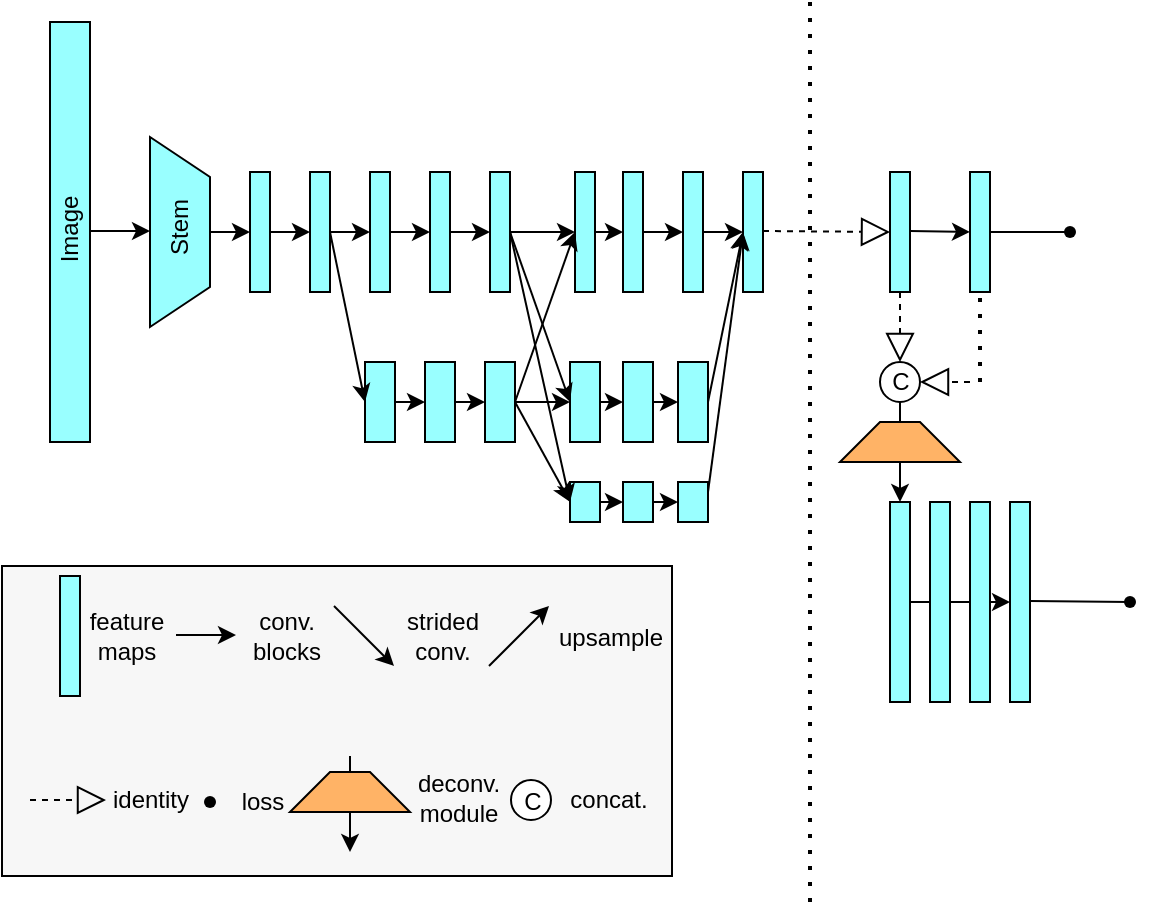 <mxfile version="20.5.1" type="github">
  <diagram id="y7Tzce6V953UnGqiBODy" name="第 1 页">
    <mxGraphModel dx="1449" dy="642" grid="1" gridSize="10" guides="1" tooltips="1" connect="1" arrows="1" fold="1" page="1" pageScale="1" pageWidth="827" pageHeight="1169" math="0" shadow="0">
      <root>
        <mxCell id="0" />
        <mxCell id="1" parent="0" />
        <mxCell id="uJVuhmTzln1EmqS2y94v-161" value="" style="rounded=0;whiteSpace=wrap;html=1;fillColor=#F7F7F7;" vertex="1" parent="1">
          <mxGeometry x="46" y="452" width="335" height="155" as="geometry" />
        </mxCell>
        <mxCell id="uJVuhmTzln1EmqS2y94v-1" value="" style="rounded=0;whiteSpace=wrap;html=1;fillColor=#99FFFF;" vertex="1" parent="1">
          <mxGeometry x="70" y="180" width="20" height="210" as="geometry" />
        </mxCell>
        <mxCell id="uJVuhmTzln1EmqS2y94v-39" style="edgeStyle=orthogonalEdgeStyle;rounded=0;orthogonalLoop=1;jettySize=auto;html=1;exitX=0.5;exitY=0;exitDx=0;exitDy=0;entryX=0;entryY=0.5;entryDx=0;entryDy=0;" edge="1" parent="1" source="uJVuhmTzln1EmqS2y94v-5" target="uJVuhmTzln1EmqS2y94v-26">
          <mxGeometry relative="1" as="geometry" />
        </mxCell>
        <mxCell id="uJVuhmTzln1EmqS2y94v-5" value="" style="shape=trapezoid;perimeter=trapezoidPerimeter;whiteSpace=wrap;html=1;fixedSize=1;direction=south;fillColor=#99FFFF;" vertex="1" parent="1">
          <mxGeometry x="120" y="237.5" width="30" height="95" as="geometry" />
        </mxCell>
        <mxCell id="uJVuhmTzln1EmqS2y94v-8" value="" style="endArrow=classic;html=1;rounded=0;exitX=1;exitY=0.5;exitDx=0;exitDy=0;" edge="1" parent="1">
          <mxGeometry width="50" height="50" relative="1" as="geometry">
            <mxPoint x="90" y="284.5" as="sourcePoint" />
            <mxPoint x="120" y="284.5" as="targetPoint" />
          </mxGeometry>
        </mxCell>
        <mxCell id="uJVuhmTzln1EmqS2y94v-20" value="" style="endArrow=classic;html=1;rounded=0;exitX=1;exitY=0.5;exitDx=0;exitDy=0;entryX=0;entryY=0.5;entryDx=0;entryDy=0;" edge="1" parent="1" target="uJVuhmTzln1EmqS2y94v-95">
          <mxGeometry width="50" height="50" relative="1" as="geometry">
            <mxPoint x="500" y="284.5" as="sourcePoint" />
            <mxPoint x="520" y="285" as="targetPoint" />
          </mxGeometry>
        </mxCell>
        <mxCell id="uJVuhmTzln1EmqS2y94v-40" style="edgeStyle=orthogonalEdgeStyle;rounded=0;orthogonalLoop=1;jettySize=auto;html=1;exitX=1;exitY=0.5;exitDx=0;exitDy=0;entryX=0;entryY=0.5;entryDx=0;entryDy=0;" edge="1" parent="1" source="uJVuhmTzln1EmqS2y94v-26" target="uJVuhmTzln1EmqS2y94v-30">
          <mxGeometry relative="1" as="geometry" />
        </mxCell>
        <mxCell id="uJVuhmTzln1EmqS2y94v-26" value="" style="rounded=0;whiteSpace=wrap;html=1;fillColor=#99FFFF;" vertex="1" parent="1">
          <mxGeometry x="170" y="255" width="10" height="60" as="geometry" />
        </mxCell>
        <mxCell id="uJVuhmTzln1EmqS2y94v-62" style="edgeStyle=orthogonalEdgeStyle;rounded=0;orthogonalLoop=1;jettySize=auto;html=1;exitX=1;exitY=0.5;exitDx=0;exitDy=0;entryX=0;entryY=0.5;entryDx=0;entryDy=0;" edge="1" parent="1" source="uJVuhmTzln1EmqS2y94v-29" target="uJVuhmTzln1EmqS2y94v-52">
          <mxGeometry relative="1" as="geometry" />
        </mxCell>
        <mxCell id="uJVuhmTzln1EmqS2y94v-29" value="" style="rounded=0;whiteSpace=wrap;html=1;fillColor=#99FFFF;" vertex="1" parent="1">
          <mxGeometry x="227.5" y="350" width="15" height="40" as="geometry" />
        </mxCell>
        <mxCell id="uJVuhmTzln1EmqS2y94v-41" style="edgeStyle=orthogonalEdgeStyle;rounded=0;orthogonalLoop=1;jettySize=auto;html=1;exitX=1;exitY=0.5;exitDx=0;exitDy=0;entryX=0;entryY=0.5;entryDx=0;entryDy=0;" edge="1" parent="1" source="uJVuhmTzln1EmqS2y94v-30" target="uJVuhmTzln1EmqS2y94v-31">
          <mxGeometry relative="1" as="geometry" />
        </mxCell>
        <mxCell id="uJVuhmTzln1EmqS2y94v-30" value="" style="rounded=0;whiteSpace=wrap;html=1;fillColor=#99FFFF;" vertex="1" parent="1">
          <mxGeometry x="200" y="255" width="10" height="60" as="geometry" />
        </mxCell>
        <mxCell id="uJVuhmTzln1EmqS2y94v-42" style="edgeStyle=orthogonalEdgeStyle;rounded=0;orthogonalLoop=1;jettySize=auto;html=1;exitX=1;exitY=0.5;exitDx=0;exitDy=0;entryX=0;entryY=0.5;entryDx=0;entryDy=0;" edge="1" parent="1" source="uJVuhmTzln1EmqS2y94v-31" target="uJVuhmTzln1EmqS2y94v-32">
          <mxGeometry relative="1" as="geometry" />
        </mxCell>
        <mxCell id="uJVuhmTzln1EmqS2y94v-31" value="" style="rounded=0;whiteSpace=wrap;html=1;fillColor=#99FFFF;" vertex="1" parent="1">
          <mxGeometry x="230" y="255" width="10" height="60" as="geometry" />
        </mxCell>
        <mxCell id="uJVuhmTzln1EmqS2y94v-43" style="edgeStyle=orthogonalEdgeStyle;rounded=0;orthogonalLoop=1;jettySize=auto;html=1;exitX=1;exitY=0.5;exitDx=0;exitDy=0;entryX=0;entryY=0.5;entryDx=0;entryDy=0;" edge="1" parent="1" source="uJVuhmTzln1EmqS2y94v-32" target="uJVuhmTzln1EmqS2y94v-33">
          <mxGeometry relative="1" as="geometry" />
        </mxCell>
        <mxCell id="uJVuhmTzln1EmqS2y94v-32" value="" style="rounded=0;whiteSpace=wrap;html=1;fillColor=#99FFFF;" vertex="1" parent="1">
          <mxGeometry x="260" y="255" width="10" height="60" as="geometry" />
        </mxCell>
        <mxCell id="uJVuhmTzln1EmqS2y94v-44" style="edgeStyle=orthogonalEdgeStyle;rounded=0;orthogonalLoop=1;jettySize=auto;html=1;exitX=1;exitY=0.5;exitDx=0;exitDy=0;entryX=0;entryY=0.5;entryDx=0;entryDy=0;" edge="1" parent="1" source="uJVuhmTzln1EmqS2y94v-33" target="uJVuhmTzln1EmqS2y94v-34">
          <mxGeometry relative="1" as="geometry" />
        </mxCell>
        <mxCell id="uJVuhmTzln1EmqS2y94v-33" value="" style="rounded=0;whiteSpace=wrap;html=1;fillColor=#99FFFF;" vertex="1" parent="1">
          <mxGeometry x="290" y="255" width="10" height="60" as="geometry" />
        </mxCell>
        <mxCell id="uJVuhmTzln1EmqS2y94v-51" style="edgeStyle=orthogonalEdgeStyle;rounded=0;orthogonalLoop=1;jettySize=auto;html=1;exitX=1;exitY=0.5;exitDx=0;exitDy=0;entryX=0;entryY=0.5;entryDx=0;entryDy=0;" edge="1" parent="1" source="uJVuhmTzln1EmqS2y94v-34" target="uJVuhmTzln1EmqS2y94v-46">
          <mxGeometry relative="1" as="geometry" />
        </mxCell>
        <mxCell id="uJVuhmTzln1EmqS2y94v-34" value="" style="rounded=0;whiteSpace=wrap;html=1;fillColor=#99FFFF;" vertex="1" parent="1">
          <mxGeometry x="332.5" y="255" width="10" height="60" as="geometry" />
        </mxCell>
        <mxCell id="uJVuhmTzln1EmqS2y94v-45" style="edgeStyle=orthogonalEdgeStyle;rounded=0;orthogonalLoop=1;jettySize=auto;html=1;exitX=1;exitY=0.5;exitDx=0;exitDy=0;entryX=0;entryY=0.5;entryDx=0;entryDy=0;" edge="1" parent="1" source="uJVuhmTzln1EmqS2y94v-46" target="uJVuhmTzln1EmqS2y94v-48">
          <mxGeometry relative="1" as="geometry" />
        </mxCell>
        <mxCell id="uJVuhmTzln1EmqS2y94v-46" value="" style="rounded=0;whiteSpace=wrap;html=1;fillColor=#99FFFF;" vertex="1" parent="1">
          <mxGeometry x="356.5" y="255" width="10" height="60" as="geometry" />
        </mxCell>
        <mxCell id="uJVuhmTzln1EmqS2y94v-47" style="edgeStyle=orthogonalEdgeStyle;rounded=0;orthogonalLoop=1;jettySize=auto;html=1;exitX=1;exitY=0.5;exitDx=0;exitDy=0;entryX=0;entryY=0.5;entryDx=0;entryDy=0;" edge="1" parent="1" source="uJVuhmTzln1EmqS2y94v-48" target="uJVuhmTzln1EmqS2y94v-49">
          <mxGeometry relative="1" as="geometry" />
        </mxCell>
        <mxCell id="uJVuhmTzln1EmqS2y94v-48" value="" style="rounded=0;whiteSpace=wrap;html=1;fillColor=#99FFFF;" vertex="1" parent="1">
          <mxGeometry x="386.5" y="255" width="10" height="60" as="geometry" />
        </mxCell>
        <mxCell id="uJVuhmTzln1EmqS2y94v-49" value="" style="rounded=0;whiteSpace=wrap;html=1;fillColor=#99FFFF;" vertex="1" parent="1">
          <mxGeometry x="416.5" y="255" width="10" height="60" as="geometry" />
        </mxCell>
        <mxCell id="uJVuhmTzln1EmqS2y94v-63" style="edgeStyle=orthogonalEdgeStyle;rounded=0;orthogonalLoop=1;jettySize=auto;html=1;exitX=1;exitY=0.5;exitDx=0;exitDy=0;entryX=0;entryY=0.5;entryDx=0;entryDy=0;" edge="1" parent="1" source="uJVuhmTzln1EmqS2y94v-52" target="uJVuhmTzln1EmqS2y94v-53">
          <mxGeometry relative="1" as="geometry" />
        </mxCell>
        <mxCell id="uJVuhmTzln1EmqS2y94v-52" value="" style="rounded=0;whiteSpace=wrap;html=1;fillColor=#99FFFF;" vertex="1" parent="1">
          <mxGeometry x="257.5" y="350" width="15" height="40" as="geometry" />
        </mxCell>
        <mxCell id="uJVuhmTzln1EmqS2y94v-64" style="edgeStyle=orthogonalEdgeStyle;rounded=0;orthogonalLoop=1;jettySize=auto;html=1;exitX=1;exitY=0.5;exitDx=0;exitDy=0;entryX=0;entryY=0.5;entryDx=0;entryDy=0;" edge="1" parent="1" source="uJVuhmTzln1EmqS2y94v-53" target="uJVuhmTzln1EmqS2y94v-54">
          <mxGeometry relative="1" as="geometry" />
        </mxCell>
        <mxCell id="uJVuhmTzln1EmqS2y94v-53" value="" style="rounded=0;whiteSpace=wrap;html=1;fillColor=#99FFFF;" vertex="1" parent="1">
          <mxGeometry x="287.5" y="350" width="15" height="40" as="geometry" />
        </mxCell>
        <mxCell id="uJVuhmTzln1EmqS2y94v-65" style="edgeStyle=orthogonalEdgeStyle;rounded=0;orthogonalLoop=1;jettySize=auto;html=1;exitX=1;exitY=0.5;exitDx=0;exitDy=0;entryX=0;entryY=0.5;entryDx=0;entryDy=0;" edge="1" parent="1" source="uJVuhmTzln1EmqS2y94v-54" target="uJVuhmTzln1EmqS2y94v-55">
          <mxGeometry relative="1" as="geometry" />
        </mxCell>
        <mxCell id="uJVuhmTzln1EmqS2y94v-54" value="" style="rounded=0;whiteSpace=wrap;html=1;fillColor=#99FFFF;" vertex="1" parent="1">
          <mxGeometry x="330" y="350" width="15" height="40" as="geometry" />
        </mxCell>
        <mxCell id="uJVuhmTzln1EmqS2y94v-66" style="edgeStyle=orthogonalEdgeStyle;rounded=0;orthogonalLoop=1;jettySize=auto;html=1;exitX=1;exitY=0.5;exitDx=0;exitDy=0;entryX=0;entryY=0.5;entryDx=0;entryDy=0;" edge="1" parent="1" source="uJVuhmTzln1EmqS2y94v-55" target="uJVuhmTzln1EmqS2y94v-56">
          <mxGeometry relative="1" as="geometry" />
        </mxCell>
        <mxCell id="uJVuhmTzln1EmqS2y94v-55" value="" style="rounded=0;whiteSpace=wrap;html=1;fillColor=#99FFFF;" vertex="1" parent="1">
          <mxGeometry x="356.5" y="350" width="15" height="40" as="geometry" />
        </mxCell>
        <mxCell id="uJVuhmTzln1EmqS2y94v-56" value="" style="rounded=0;whiteSpace=wrap;html=1;fillColor=#99FFFF;" vertex="1" parent="1">
          <mxGeometry x="384" y="350" width="15" height="40" as="geometry" />
        </mxCell>
        <mxCell id="uJVuhmTzln1EmqS2y94v-71" style="edgeStyle=orthogonalEdgeStyle;rounded=0;orthogonalLoop=1;jettySize=auto;html=1;exitX=1;exitY=0.5;exitDx=0;exitDy=0;entryX=0;entryY=0.5;entryDx=0;entryDy=0;" edge="1" parent="1" source="uJVuhmTzln1EmqS2y94v-57" target="uJVuhmTzln1EmqS2y94v-69">
          <mxGeometry relative="1" as="geometry" />
        </mxCell>
        <mxCell id="uJVuhmTzln1EmqS2y94v-57" value="" style="rounded=0;whiteSpace=wrap;html=1;fillColor=#99FFFF;" vertex="1" parent="1">
          <mxGeometry x="330" y="410" width="15" height="20" as="geometry" />
        </mxCell>
        <mxCell id="uJVuhmTzln1EmqS2y94v-61" value="" style="endArrow=classic;html=1;rounded=0;exitX=1;exitY=0.5;exitDx=0;exitDy=0;entryX=0;entryY=0.5;entryDx=0;entryDy=0;" edge="1" parent="1" source="uJVuhmTzln1EmqS2y94v-30" target="uJVuhmTzln1EmqS2y94v-29">
          <mxGeometry width="50" height="50" relative="1" as="geometry">
            <mxPoint x="370" y="350" as="sourcePoint" />
            <mxPoint x="420" y="300" as="targetPoint" />
          </mxGeometry>
        </mxCell>
        <mxCell id="uJVuhmTzln1EmqS2y94v-72" style="edgeStyle=orthogonalEdgeStyle;rounded=0;orthogonalLoop=1;jettySize=auto;html=1;exitX=1;exitY=0.5;exitDx=0;exitDy=0;entryX=0;entryY=0.5;entryDx=0;entryDy=0;" edge="1" parent="1" source="uJVuhmTzln1EmqS2y94v-69" target="uJVuhmTzln1EmqS2y94v-70">
          <mxGeometry relative="1" as="geometry" />
        </mxCell>
        <mxCell id="uJVuhmTzln1EmqS2y94v-69" value="" style="rounded=0;whiteSpace=wrap;html=1;fillColor=#99FFFF;" vertex="1" parent="1">
          <mxGeometry x="356.5" y="410" width="15" height="20" as="geometry" />
        </mxCell>
        <mxCell id="uJVuhmTzln1EmqS2y94v-70" value="" style="rounded=0;whiteSpace=wrap;html=1;fillColor=#99FFFF;" vertex="1" parent="1">
          <mxGeometry x="384" y="410" width="15" height="20" as="geometry" />
        </mxCell>
        <mxCell id="uJVuhmTzln1EmqS2y94v-118" style="edgeStyle=orthogonalEdgeStyle;rounded=0;orthogonalLoop=1;jettySize=auto;html=1;exitX=1;exitY=0.5;exitDx=0;exitDy=0;entryX=0;entryY=0.5;entryDx=0;entryDy=0;" edge="1" parent="1" source="uJVuhmTzln1EmqS2y94v-75" target="uJVuhmTzln1EmqS2y94v-115">
          <mxGeometry relative="1" as="geometry" />
        </mxCell>
        <mxCell id="uJVuhmTzln1EmqS2y94v-75" value="" style="rounded=0;whiteSpace=wrap;html=1;fillColor=#99FFFF;" vertex="1" parent="1">
          <mxGeometry x="490" y="420" width="10" height="100" as="geometry" />
        </mxCell>
        <mxCell id="uJVuhmTzln1EmqS2y94v-76" value="" style="endArrow=classic;html=1;rounded=0;exitX=1;exitY=0.5;exitDx=0;exitDy=0;entryX=0;entryY=0.5;entryDx=0;entryDy=0;" edge="1" parent="1" source="uJVuhmTzln1EmqS2y94v-33" target="uJVuhmTzln1EmqS2y94v-54">
          <mxGeometry width="50" height="50" relative="1" as="geometry">
            <mxPoint x="370" y="350" as="sourcePoint" />
            <mxPoint x="420" y="300" as="targetPoint" />
          </mxGeometry>
        </mxCell>
        <mxCell id="uJVuhmTzln1EmqS2y94v-77" value="" style="endArrow=classic;html=1;rounded=0;exitX=1;exitY=0.5;exitDx=0;exitDy=0;entryX=0;entryY=0.5;entryDx=0;entryDy=0;" edge="1" parent="1" source="uJVuhmTzln1EmqS2y94v-33" target="uJVuhmTzln1EmqS2y94v-57">
          <mxGeometry width="50" height="50" relative="1" as="geometry">
            <mxPoint x="370" y="350" as="sourcePoint" />
            <mxPoint x="420" y="300" as="targetPoint" />
          </mxGeometry>
        </mxCell>
        <mxCell id="uJVuhmTzln1EmqS2y94v-78" value="" style="endArrow=classic;html=1;rounded=0;exitX=1;exitY=0.5;exitDx=0;exitDy=0;entryX=0;entryY=0.5;entryDx=0;entryDy=0;" edge="1" parent="1" source="uJVuhmTzln1EmqS2y94v-53" target="uJVuhmTzln1EmqS2y94v-34">
          <mxGeometry width="50" height="50" relative="1" as="geometry">
            <mxPoint x="370" y="350" as="sourcePoint" />
            <mxPoint x="420" y="300" as="targetPoint" />
          </mxGeometry>
        </mxCell>
        <mxCell id="uJVuhmTzln1EmqS2y94v-79" value="" style="endArrow=classic;html=1;rounded=0;exitX=1;exitY=0.5;exitDx=0;exitDy=0;entryX=0;entryY=0.5;entryDx=0;entryDy=0;" edge="1" parent="1" source="uJVuhmTzln1EmqS2y94v-53" target="uJVuhmTzln1EmqS2y94v-57">
          <mxGeometry width="50" height="50" relative="1" as="geometry">
            <mxPoint x="370" y="350" as="sourcePoint" />
            <mxPoint x="420" y="300" as="targetPoint" />
          </mxGeometry>
        </mxCell>
        <mxCell id="uJVuhmTzln1EmqS2y94v-81" value="" style="endArrow=classic;html=1;rounded=0;exitX=1;exitY=0.5;exitDx=0;exitDy=0;entryX=0;entryY=0.5;entryDx=0;entryDy=0;" edge="1" parent="1" source="uJVuhmTzln1EmqS2y94v-56" target="uJVuhmTzln1EmqS2y94v-49">
          <mxGeometry width="50" height="50" relative="1" as="geometry">
            <mxPoint x="382.5" y="350" as="sourcePoint" />
            <mxPoint x="432.5" y="300" as="targetPoint" />
          </mxGeometry>
        </mxCell>
        <mxCell id="uJVuhmTzln1EmqS2y94v-82" value="" style="endArrow=classic;html=1;rounded=0;exitX=1;exitY=0.25;exitDx=0;exitDy=0;entryX=0;entryY=0.5;entryDx=0;entryDy=0;" edge="1" parent="1" source="uJVuhmTzln1EmqS2y94v-70" target="uJVuhmTzln1EmqS2y94v-49">
          <mxGeometry width="50" height="50" relative="1" as="geometry">
            <mxPoint x="382.5" y="350" as="sourcePoint" />
            <mxPoint x="432.5" y="300" as="targetPoint" />
          </mxGeometry>
        </mxCell>
        <mxCell id="uJVuhmTzln1EmqS2y94v-89" value="" style="endArrow=block;dashed=1;endFill=0;endSize=12;html=1;rounded=0;" edge="1" parent="1">
          <mxGeometry width="160" relative="1" as="geometry">
            <mxPoint x="426.5" y="284.5" as="sourcePoint" />
            <mxPoint x="490" y="285" as="targetPoint" />
          </mxGeometry>
        </mxCell>
        <mxCell id="uJVuhmTzln1EmqS2y94v-90" value="" style="endArrow=none;dashed=1;html=1;dashPattern=1 3;strokeWidth=2;rounded=0;" edge="1" parent="1">
          <mxGeometry width="50" height="50" relative="1" as="geometry">
            <mxPoint x="450" y="620" as="sourcePoint" />
            <mxPoint x="450" y="170" as="targetPoint" />
          </mxGeometry>
        </mxCell>
        <mxCell id="uJVuhmTzln1EmqS2y94v-91" value="" style="rounded=0;whiteSpace=wrap;html=1;fillColor=#99FFFF;" vertex="1" parent="1">
          <mxGeometry x="490" y="255" width="10" height="60" as="geometry" />
        </mxCell>
        <mxCell id="uJVuhmTzln1EmqS2y94v-95" value="" style="rounded=0;whiteSpace=wrap;html=1;fillColor=#99FFFF;" vertex="1" parent="1">
          <mxGeometry x="530" y="255" width="10" height="60" as="geometry" />
        </mxCell>
        <mxCell id="uJVuhmTzln1EmqS2y94v-100" value="" style="shape=waypoint;sketch=0;fillStyle=solid;size=6;pointerEvents=1;points=[];fillColor=none;resizable=0;rotatable=0;perimeter=centerPerimeter;snapToPoint=1;" vertex="1" parent="1">
          <mxGeometry x="560" y="265" width="40" height="40" as="geometry" />
        </mxCell>
        <mxCell id="uJVuhmTzln1EmqS2y94v-104" value="" style="endArrow=block;dashed=1;endFill=0;endSize=12;html=1;rounded=0;exitX=0.5;exitY=1;exitDx=0;exitDy=0;" edge="1" parent="1" source="uJVuhmTzln1EmqS2y94v-91">
          <mxGeometry width="160" relative="1" as="geometry">
            <mxPoint x="510" y="380" as="sourcePoint" />
            <mxPoint x="495" y="350" as="targetPoint" />
          </mxGeometry>
        </mxCell>
        <mxCell id="uJVuhmTzln1EmqS2y94v-105" value="" style="ellipse;whiteSpace=wrap;html=1;aspect=fixed;" vertex="1" parent="1">
          <mxGeometry x="485" y="350" width="20" height="20" as="geometry" />
        </mxCell>
        <mxCell id="uJVuhmTzln1EmqS2y94v-106" value="" style="endArrow=none;dashed=1;html=1;dashPattern=1 3;strokeWidth=2;rounded=0;entryX=0.5;entryY=1;entryDx=0;entryDy=0;" edge="1" parent="1" target="uJVuhmTzln1EmqS2y94v-95">
          <mxGeometry width="50" height="50" relative="1" as="geometry">
            <mxPoint x="535" y="360" as="sourcePoint" />
            <mxPoint x="610" y="345" as="targetPoint" />
          </mxGeometry>
        </mxCell>
        <mxCell id="uJVuhmTzln1EmqS2y94v-107" value="" style="endArrow=block;dashed=1;endFill=0;endSize=12;html=1;rounded=0;entryX=1;entryY=0.5;entryDx=0;entryDy=0;" edge="1" parent="1" target="uJVuhmTzln1EmqS2y94v-105">
          <mxGeometry width="160" relative="1" as="geometry">
            <mxPoint x="530" y="360" as="sourcePoint" />
            <mxPoint x="680" y="449.5" as="targetPoint" />
          </mxGeometry>
        </mxCell>
        <mxCell id="uJVuhmTzln1EmqS2y94v-108" value="" style="endArrow=classic;html=1;rounded=0;exitX=0.5;exitY=1;exitDx=0;exitDy=0;startArrow=none;" edge="1" parent="1" source="uJVuhmTzln1EmqS2y94v-109">
          <mxGeometry width="50" height="50" relative="1" as="geometry">
            <mxPoint x="570" y="430" as="sourcePoint" />
            <mxPoint x="495" y="420" as="targetPoint" />
          </mxGeometry>
        </mxCell>
        <mxCell id="uJVuhmTzln1EmqS2y94v-109" value="" style="shape=trapezoid;perimeter=trapezoidPerimeter;whiteSpace=wrap;html=1;fixedSize=1;fillColor=#FFB366;" vertex="1" parent="1">
          <mxGeometry x="465" y="380" width="60" height="20" as="geometry" />
        </mxCell>
        <mxCell id="uJVuhmTzln1EmqS2y94v-110" value="" style="endArrow=none;html=1;rounded=0;exitX=0.5;exitY=1;exitDx=0;exitDy=0;startArrow=none;" edge="1" parent="1" source="uJVuhmTzln1EmqS2y94v-158" target="uJVuhmTzln1EmqS2y94v-109">
          <mxGeometry width="50" height="50" relative="1" as="geometry">
            <mxPoint x="495" y="370" as="sourcePoint" />
            <mxPoint x="495" y="420" as="targetPoint" />
          </mxGeometry>
        </mxCell>
        <mxCell id="uJVuhmTzln1EmqS2y94v-111" value="" style="rounded=0;whiteSpace=wrap;html=1;fillColor=#99FFFF;" vertex="1" parent="1">
          <mxGeometry x="510" y="420" width="10" height="100" as="geometry" />
        </mxCell>
        <mxCell id="uJVuhmTzln1EmqS2y94v-114" value="" style="rounded=0;whiteSpace=wrap;html=1;fillColor=#99FFFF;" vertex="1" parent="1">
          <mxGeometry x="530" y="420" width="10" height="100" as="geometry" />
        </mxCell>
        <mxCell id="uJVuhmTzln1EmqS2y94v-115" value="" style="rounded=0;whiteSpace=wrap;html=1;fillColor=#99FFFF;" vertex="1" parent="1">
          <mxGeometry x="550" y="420" width="10" height="100" as="geometry" />
        </mxCell>
        <mxCell id="uJVuhmTzln1EmqS2y94v-119" value="" style="endArrow=none;html=1;rounded=0;entryX=0.5;entryY=0.492;entryDx=0;entryDy=0;entryPerimeter=0;startArrow=none;" edge="1" parent="1" source="uJVuhmTzln1EmqS2y94v-120">
          <mxGeometry width="50" height="50" relative="1" as="geometry">
            <mxPoint x="560" y="469.5" as="sourcePoint" />
            <mxPoint x="610" y="469.5" as="targetPoint" />
          </mxGeometry>
        </mxCell>
        <mxCell id="uJVuhmTzln1EmqS2y94v-120" value="" style="shape=waypoint;sketch=0;fillStyle=solid;size=6;pointerEvents=1;points=[];fillColor=none;resizable=0;rotatable=0;perimeter=centerPerimeter;snapToPoint=1;" vertex="1" parent="1">
          <mxGeometry x="590" y="450" width="40" height="40" as="geometry" />
        </mxCell>
        <mxCell id="uJVuhmTzln1EmqS2y94v-121" value="" style="endArrow=none;html=1;rounded=0;entryDx=0;entryDy=0;entryPerimeter=0;" edge="1" parent="1" target="uJVuhmTzln1EmqS2y94v-120">
          <mxGeometry width="50" height="50" relative="1" as="geometry">
            <mxPoint x="560" y="469.5" as="sourcePoint" />
            <mxPoint x="610" y="469.5" as="targetPoint" />
          </mxGeometry>
        </mxCell>
        <mxCell id="uJVuhmTzln1EmqS2y94v-123" value="" style="endArrow=none;html=1;rounded=0;exitX=1;exitY=0.5;exitDx=0;exitDy=0;" edge="1" parent="1" source="uJVuhmTzln1EmqS2y94v-95">
          <mxGeometry width="50" height="50" relative="1" as="geometry">
            <mxPoint x="630" y="332.5" as="sourcePoint" />
            <mxPoint x="580" y="285" as="targetPoint" />
          </mxGeometry>
        </mxCell>
        <mxCell id="uJVuhmTzln1EmqS2y94v-125" value="" style="rounded=0;whiteSpace=wrap;html=1;fillColor=#99FFFF;" vertex="1" parent="1">
          <mxGeometry x="75" y="457" width="10" height="60" as="geometry" />
        </mxCell>
        <mxCell id="uJVuhmTzln1EmqS2y94v-126" value="" style="endArrow=classic;html=1;rounded=0;" edge="1" parent="1">
          <mxGeometry width="50" height="50" relative="1" as="geometry">
            <mxPoint x="133" y="486.5" as="sourcePoint" />
            <mxPoint x="163" y="486.5" as="targetPoint" />
          </mxGeometry>
        </mxCell>
        <mxCell id="uJVuhmTzln1EmqS2y94v-127" value="" style="endArrow=classic;html=1;rounded=0;" edge="1" parent="1">
          <mxGeometry width="50" height="50" relative="1" as="geometry">
            <mxPoint x="212" y="472" as="sourcePoint" />
            <mxPoint x="242" y="502" as="targetPoint" />
          </mxGeometry>
        </mxCell>
        <mxCell id="uJVuhmTzln1EmqS2y94v-128" value="" style="endArrow=classic;html=1;rounded=0;" edge="1" parent="1">
          <mxGeometry width="50" height="50" relative="1" as="geometry">
            <mxPoint x="289.5" y="502" as="sourcePoint" />
            <mxPoint x="319.5" y="472" as="targetPoint" />
          </mxGeometry>
        </mxCell>
        <mxCell id="uJVuhmTzln1EmqS2y94v-130" value="" style="endArrow=block;dashed=1;endFill=0;endSize=12;html=1;rounded=0;" edge="1" parent="1">
          <mxGeometry width="160" relative="1" as="geometry">
            <mxPoint x="60" y="569" as="sourcePoint" />
            <mxPoint x="98" y="569" as="targetPoint" />
          </mxGeometry>
        </mxCell>
        <mxCell id="uJVuhmTzln1EmqS2y94v-131" value="" style="shape=waypoint;sketch=0;fillStyle=solid;size=6;pointerEvents=1;points=[];fillColor=none;resizable=0;rotatable=0;perimeter=centerPerimeter;snapToPoint=1;" vertex="1" parent="1">
          <mxGeometry x="130" y="550" width="40" height="40" as="geometry" />
        </mxCell>
        <mxCell id="uJVuhmTzln1EmqS2y94v-133" value="" style="ellipse;whiteSpace=wrap;html=1;aspect=fixed;" vertex="1" parent="1">
          <mxGeometry x="300.5" y="559" width="20" height="20" as="geometry" />
        </mxCell>
        <mxCell id="uJVuhmTzln1EmqS2y94v-134" value="feature&lt;br&gt;maps" style="text;html=1;resizable=0;autosize=1;align=center;verticalAlign=middle;points=[];fillColor=none;strokeColor=none;rounded=0;" vertex="1" parent="1">
          <mxGeometry x="78" y="467" width="60" height="40" as="geometry" />
        </mxCell>
        <mxCell id="uJVuhmTzln1EmqS2y94v-137" value="conv.&lt;br&gt;blocks" style="text;html=1;resizable=0;autosize=1;align=center;verticalAlign=middle;points=[];fillColor=none;strokeColor=none;rounded=0;" vertex="1" parent="1">
          <mxGeometry x="158" y="467" width="60" height="40" as="geometry" />
        </mxCell>
        <mxCell id="uJVuhmTzln1EmqS2y94v-138" value="strided&lt;br&gt;conv." style="text;html=1;resizable=0;autosize=1;align=center;verticalAlign=middle;points=[];fillColor=none;strokeColor=none;rounded=0;" vertex="1" parent="1">
          <mxGeometry x="236" y="467" width="60" height="40" as="geometry" />
        </mxCell>
        <mxCell id="uJVuhmTzln1EmqS2y94v-141" value="upsample" style="text;html=1;resizable=0;autosize=1;align=center;verticalAlign=middle;points=[];fillColor=none;strokeColor=none;rounded=0;" vertex="1" parent="1">
          <mxGeometry x="310" y="473" width="80" height="30" as="geometry" />
        </mxCell>
        <mxCell id="uJVuhmTzln1EmqS2y94v-142" value="identity" style="text;html=1;resizable=0;autosize=1;align=center;verticalAlign=middle;points=[];fillColor=none;strokeColor=none;rounded=0;" vertex="1" parent="1">
          <mxGeometry x="90" y="554" width="60" height="30" as="geometry" />
        </mxCell>
        <mxCell id="uJVuhmTzln1EmqS2y94v-143" value="loss" style="text;html=1;resizable=0;autosize=1;align=center;verticalAlign=middle;points=[];fillColor=none;strokeColor=none;rounded=0;" vertex="1" parent="1">
          <mxGeometry x="156" y="555" width="40" height="30" as="geometry" />
        </mxCell>
        <mxCell id="uJVuhmTzln1EmqS2y94v-148" value="deconv.&lt;br&gt;module" style="text;html=1;resizable=0;autosize=1;align=center;verticalAlign=middle;points=[];fillColor=none;strokeColor=none;rounded=0;" vertex="1" parent="1">
          <mxGeometry x="244" y="548" width="60" height="40" as="geometry" />
        </mxCell>
        <mxCell id="uJVuhmTzln1EmqS2y94v-149" value="" style="endArrow=classic;html=1;rounded=0;startArrow=none;" edge="1" parent="1">
          <mxGeometry width="50" height="50" relative="1" as="geometry">
            <mxPoint x="220" y="573" as="sourcePoint" />
            <mxPoint x="220" y="595" as="targetPoint" />
          </mxGeometry>
        </mxCell>
        <mxCell id="uJVuhmTzln1EmqS2y94v-150" value="" style="shape=trapezoid;perimeter=trapezoidPerimeter;whiteSpace=wrap;html=1;fixedSize=1;fillColor=#FFB366;" vertex="1" parent="1">
          <mxGeometry x="190" y="555" width="60" height="20" as="geometry" />
        </mxCell>
        <mxCell id="uJVuhmTzln1EmqS2y94v-151" value="" style="endArrow=none;html=1;rounded=0;" edge="1" parent="1" target="uJVuhmTzln1EmqS2y94v-150">
          <mxGeometry width="50" height="50" relative="1" as="geometry">
            <mxPoint x="220" y="547" as="sourcePoint" />
            <mxPoint x="220" y="597" as="targetPoint" />
          </mxGeometry>
        </mxCell>
        <mxCell id="uJVuhmTzln1EmqS2y94v-152" value="concat." style="text;html=1;resizable=0;autosize=1;align=center;verticalAlign=middle;points=[];fillColor=none;strokeColor=none;rounded=0;" vertex="1" parent="1">
          <mxGeometry x="318.5" y="554" width="60" height="30" as="geometry" />
        </mxCell>
        <mxCell id="uJVuhmTzln1EmqS2y94v-153" value="Image" style="text;html=1;resizable=0;autosize=1;align=center;verticalAlign=middle;points=[];fillColor=none;strokeColor=none;rounded=0;rotation=270;" vertex="1" parent="1">
          <mxGeometry x="50" y="269" width="60" height="30" as="geometry" />
        </mxCell>
        <mxCell id="uJVuhmTzln1EmqS2y94v-156" value="Stem" style="text;html=1;resizable=0;autosize=1;align=center;verticalAlign=middle;points=[];fillColor=none;strokeColor=none;rounded=0;rotation=270;" vertex="1" parent="1">
          <mxGeometry x="110" y="268" width="50" height="30" as="geometry" />
        </mxCell>
        <mxCell id="uJVuhmTzln1EmqS2y94v-157" value="C" style="text;html=1;resizable=0;autosize=1;align=center;verticalAlign=middle;points=[];fillColor=none;strokeColor=none;rounded=0;" vertex="1" parent="1">
          <mxGeometry x="295.5" y="555" width="30" height="30" as="geometry" />
        </mxCell>
        <mxCell id="uJVuhmTzln1EmqS2y94v-158" value="C" style="text;html=1;resizable=0;autosize=1;align=center;verticalAlign=middle;points=[];fillColor=none;strokeColor=none;rounded=0;" vertex="1" parent="1">
          <mxGeometry x="480" y="345" width="30" height="30" as="geometry" />
        </mxCell>
        <mxCell id="uJVuhmTzln1EmqS2y94v-159" value="" style="endArrow=none;html=1;rounded=0;exitX=0.5;exitY=1;exitDx=0;exitDy=0;" edge="1" parent="1" source="uJVuhmTzln1EmqS2y94v-105" target="uJVuhmTzln1EmqS2y94v-158">
          <mxGeometry width="50" height="50" relative="1" as="geometry">
            <mxPoint x="495" y="370" as="sourcePoint" />
            <mxPoint x="495" y="380" as="targetPoint" />
          </mxGeometry>
        </mxCell>
      </root>
    </mxGraphModel>
  </diagram>
</mxfile>
